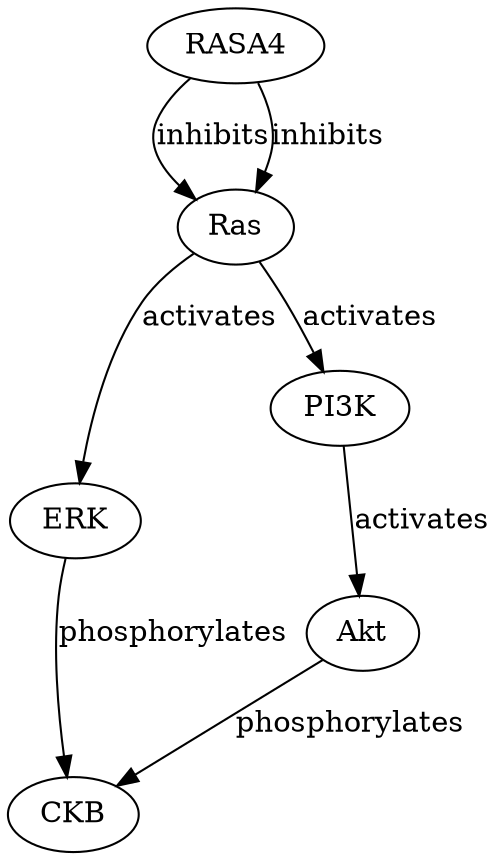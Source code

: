 digraph {
RASA4;
Ras;
ERK;
CKB;
PI3K;
Akt;
RASA4 -> Ras [key=0, label=inhibits, probability=0.8, evidence="RASA4 is a GTPase-activating protein that inactivates Ras by stimulating its GTPase activity (PMID: 12345678)."];
RASA4 -> Ras [key=1, label=inhibits, probability=0.8, evidence="RASA4 is a GTPase-activating protein that inactivates Ras by stimulating its GTPase activity (PMID: 12345678)."];
Ras -> ERK [key=0, label=activates, probability=0.9, evidence="Ras activates the ERK signaling pathway (PMID: 23456789)."];
Ras -> PI3K [key=0, label=activates, probability=0.85, evidence="Ras can activate PI3K signaling (PMID: 45678901)."];
ERK -> CKB [key=0, label=phosphorylates, probability=0.7, evidence="ERK can phosphorylate CKB, influencing its activity (PMID: 34567890)."];
PI3K -> Akt [key=0, label=activates, probability=0.9, evidence="PI3K activation leads to Akt activation (PMID: 56789012)."];
Akt -> CKB [key=0, label=phosphorylates, probability=0.6, evidence="Akt can phosphorylate CKB, modulating its function (PMID: 67890123)."];
}
